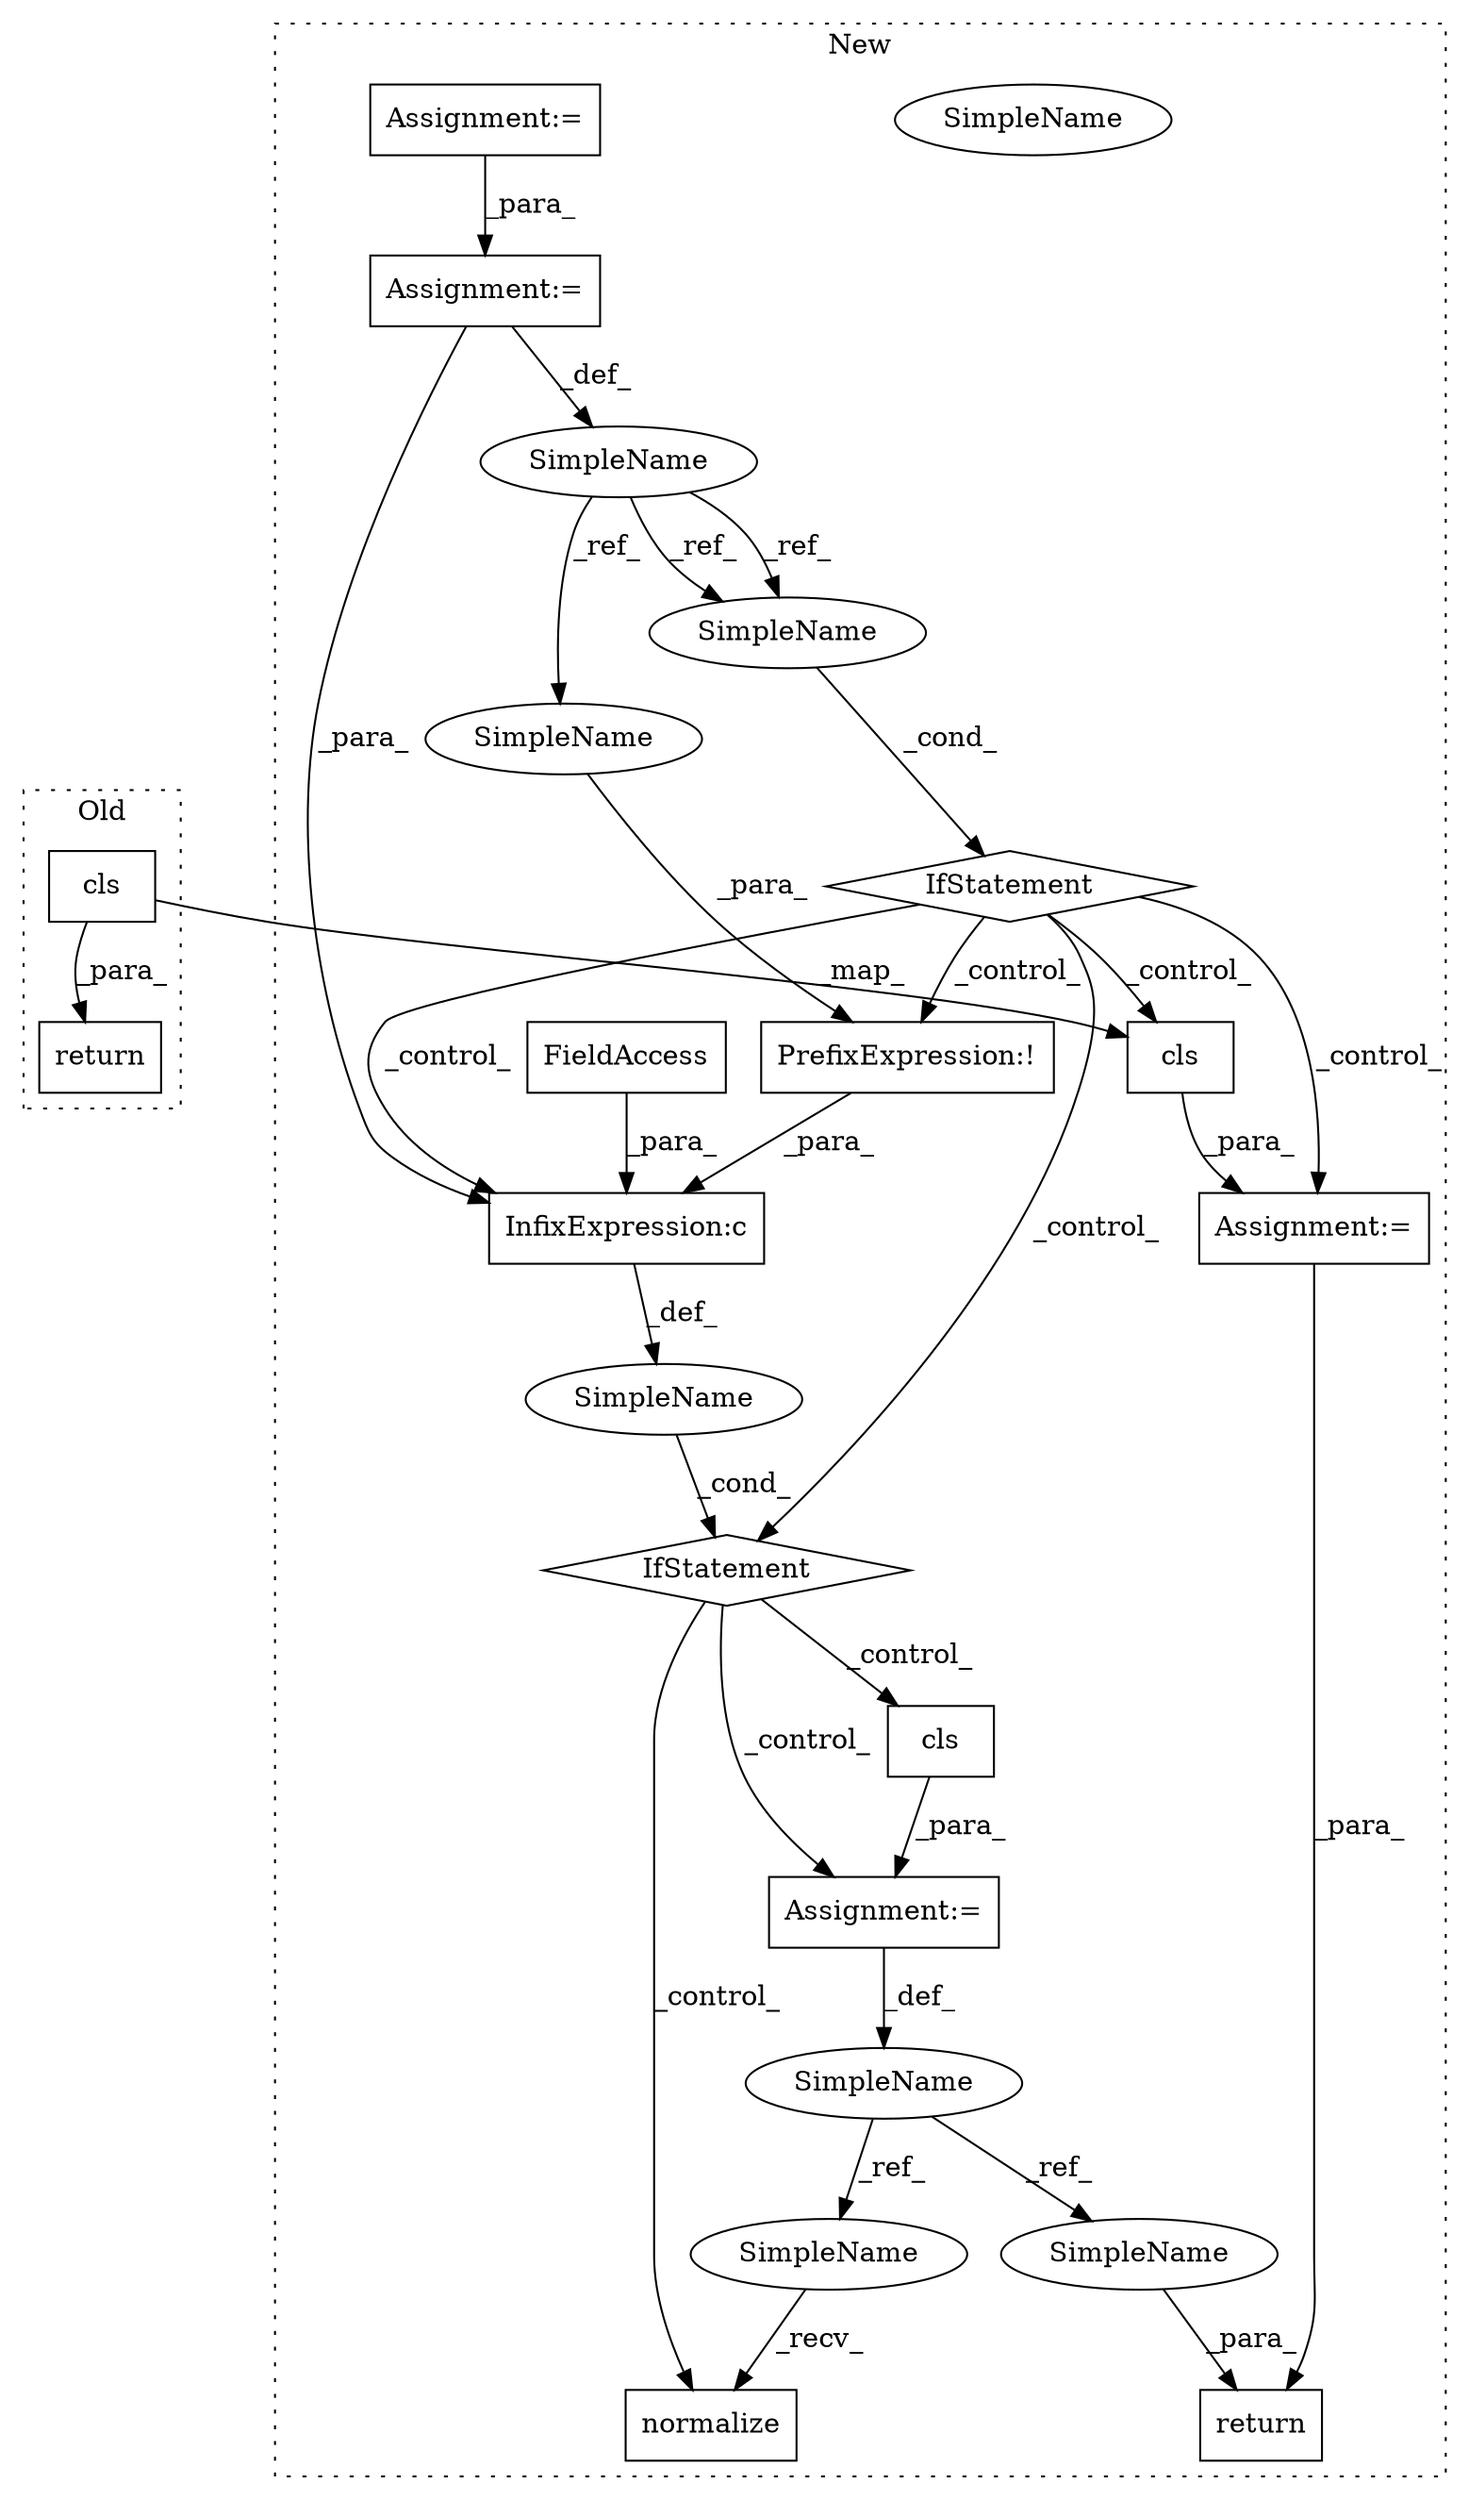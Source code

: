 digraph G {
subgraph cluster0 {
1 [label="return" a="41" s="419" l="7" shape="box"];
14 [label="cls" a="32" s="426,433" l="4,1" shape="box"];
label = "Old";
style="dotted";
}
subgraph cluster1 {
2 [label="cls" a="32" s="512,519" l="4,1" shape="box"];
3 [label="return" a="41" s="670" l="7" shape="box"];
4 [label="Assignment:=" a="7" s="438" l="1" shape="box"];
5 [label="normalize" a="32" s="535" l="11" shape="box"];
6 [label="PrefixExpression:!" a="38" s="469" l="1" shape="box"];
7 [label="InfixExpression:c" a="27" s="482" l="4" shape="box"];
8 [label="SimpleName" a="42" s="" l="" shape="ellipse"];
9 [label="SimpleName" a="42" s="505" l="6" shape="ellipse"];
10 [label="SimpleName" a="42" s="363" l="12" shape="ellipse"];
11 [label="SimpleName" a="42" s="410" l="12" shape="ellipse"];
12 [label="FieldAccess" a="22" s="486" l="9" shape="box"];
13 [label="IfStatement" a="25" s="406,422" l="4,2" shape="diamond"];
15 [label="cls" a="32" s="439,446" l="4,1" shape="box"];
16 [label="IfStatement" a="25" s="465,495" l="4,2" shape="diamond"];
17 [label="Assignment:=" a="7" s="375" l="1" shape="box"];
18 [label="Assignment:=" a="7" s="511" l="1" shape="box"];
19 [label="Assignment:=" a="7" s="332" l="3" shape="box"];
20 [label="SimpleName" a="42" s="410" l="12" shape="ellipse"];
21 [label="SimpleName" a="42" s="470" l="12" shape="ellipse"];
22 [label="SimpleName" a="42" s="677" l="6" shape="ellipse"];
23 [label="SimpleName" a="42" s="528" l="6" shape="ellipse"];
label = "New";
style="dotted";
}
2 -> 18 [label="_para_"];
4 -> 3 [label="_para_"];
6 -> 7 [label="_para_"];
7 -> 8 [label="_def_"];
8 -> 16 [label="_cond_"];
9 -> 22 [label="_ref_"];
9 -> 23 [label="_ref_"];
10 -> 20 [label="_ref_"];
10 -> 20 [label="_ref_"];
10 -> 21 [label="_ref_"];
12 -> 7 [label="_para_"];
13 -> 6 [label="_control_"];
13 -> 15 [label="_control_"];
13 -> 7 [label="_control_"];
13 -> 16 [label="_control_"];
13 -> 4 [label="_control_"];
14 -> 15 [label="_map_"];
14 -> 1 [label="_para_"];
15 -> 4 [label="_para_"];
16 -> 5 [label="_control_"];
16 -> 18 [label="_control_"];
16 -> 2 [label="_control_"];
17 -> 7 [label="_para_"];
17 -> 10 [label="_def_"];
18 -> 9 [label="_def_"];
19 -> 17 [label="_para_"];
20 -> 13 [label="_cond_"];
21 -> 6 [label="_para_"];
22 -> 3 [label="_para_"];
23 -> 5 [label="_recv_"];
}